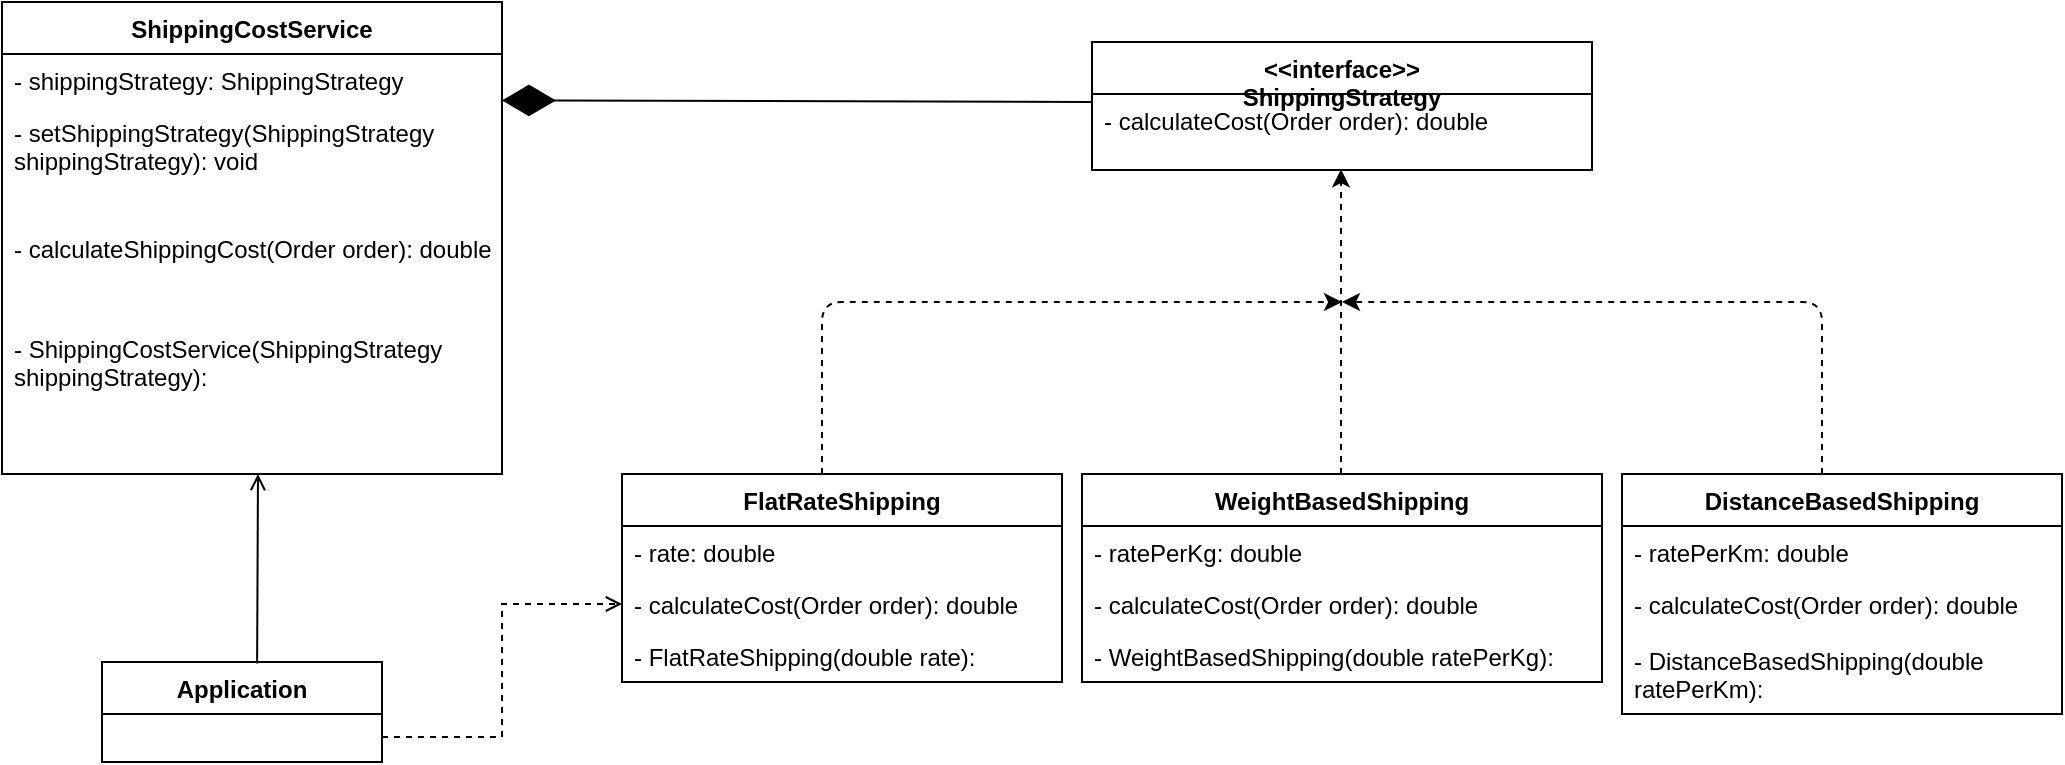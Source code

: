<mxfile>
    <diagram id="D_eqMPg-pUAQxlbPKOJ2" name="Page-1">
        <mxGraphModel dx="1570" dy="563" grid="1" gridSize="10" guides="1" tooltips="1" connect="1" arrows="1" fold="1" page="1" pageScale="1" pageWidth="850" pageHeight="1100" math="0" shadow="0">
            <root>
                <mxCell id="0"/>
                <mxCell id="1" parent="0"/>
                <mxCell id="2" value="ShippingCostService" style="swimlane;fontStyle=1;align=center;verticalAlign=top;childLayout=stackLayout;horizontal=1;startSize=26;horizontalStack=0;resizeParent=1;resizeParentMax=0;resizeLast=0;collapsible=1;marginBottom=0;whiteSpace=wrap;html=1;" parent="1" vertex="1">
                    <mxGeometry x="-60" y="30" width="250" height="236" as="geometry"/>
                </mxCell>
                <mxCell id="3" value="- shippingStrategy: ShippingStrategy" style="text;strokeColor=none;fillColor=none;align=left;verticalAlign=top;spacingLeft=4;spacingRight=4;overflow=hidden;rotatable=0;points=[[0,0.5],[1,0.5]];portConstraint=eastwest;whiteSpace=wrap;html=1;" parent="2" vertex="1">
                    <mxGeometry y="26" width="250" height="26" as="geometry"/>
                </mxCell>
                <mxCell id="4" value="- setShippingStrategy(ShippingStrategy shippingStrategy): void" style="text;strokeColor=none;fillColor=none;align=left;verticalAlign=top;spacingLeft=4;spacingRight=4;overflow=hidden;rotatable=0;points=[[0,0.5],[1,0.5]];portConstraint=eastwest;whiteSpace=wrap;html=1;" parent="2" vertex="1">
                    <mxGeometry y="52" width="250" height="58" as="geometry"/>
                </mxCell>
                <mxCell id="5" value="- calculateShippingCost(Order order): double" style="text;strokeColor=none;fillColor=none;align=left;verticalAlign=top;spacingLeft=4;spacingRight=4;overflow=hidden;rotatable=0;points=[[0,0.5],[1,0.5]];portConstraint=eastwest;whiteSpace=wrap;html=1;" parent="2" vertex="1">
                    <mxGeometry y="110" width="250" height="50" as="geometry"/>
                </mxCell>
                <mxCell id="6" value="- ShippingCostService(ShippingStrategy shippingStrategy): " style="text;strokeColor=none;fillColor=none;align=left;verticalAlign=top;spacingLeft=4;spacingRight=4;overflow=hidden;rotatable=0;points=[[0,0.5],[1,0.5]];portConstraint=eastwest;whiteSpace=wrap;html=1;" parent="2" vertex="1">
                    <mxGeometry y="160" width="250" height="76" as="geometry"/>
                </mxCell>
                <mxCell id="12" value="FlatRateShipping" style="swimlane;fontStyle=1;align=center;verticalAlign=top;childLayout=stackLayout;horizontal=1;startSize=26;horizontalStack=0;resizeParent=1;resizeParentMax=0;resizeLast=0;collapsible=1;marginBottom=0;whiteSpace=wrap;html=1;" parent="1" vertex="1">
                    <mxGeometry x="250" y="266" width="220" height="104" as="geometry">
                        <mxRectangle x="190" y="330" width="130" height="30" as="alternateBounds"/>
                    </mxGeometry>
                </mxCell>
                <mxCell id="13" value="- rate: double" style="text;strokeColor=none;fillColor=none;align=left;verticalAlign=top;spacingLeft=4;spacingRight=4;overflow=hidden;rotatable=0;points=[[0,0.5],[1,0.5]];portConstraint=eastwest;whiteSpace=wrap;html=1;" parent="12" vertex="1">
                    <mxGeometry y="26" width="220" height="26" as="geometry"/>
                </mxCell>
                <mxCell id="14" value="- calculateCost(Order order): double" style="text;strokeColor=none;fillColor=none;align=left;verticalAlign=top;spacingLeft=4;spacingRight=4;overflow=hidden;rotatable=0;points=[[0,0.5],[1,0.5]];portConstraint=eastwest;whiteSpace=wrap;html=1;" parent="12" vertex="1">
                    <mxGeometry y="52" width="220" height="26" as="geometry"/>
                </mxCell>
                <mxCell id="15" value="- FlatRateShipping(double rate): " style="text;strokeColor=none;fillColor=none;align=left;verticalAlign=top;spacingLeft=4;spacingRight=4;overflow=hidden;rotatable=0;points=[[0,0.5],[1,0.5]];portConstraint=eastwest;whiteSpace=wrap;html=1;" parent="12" vertex="1">
                    <mxGeometry y="78" width="220" height="26" as="geometry"/>
                </mxCell>
                <mxCell id="16" value="DistanceBasedShipping" style="swimlane;fontStyle=1;align=center;verticalAlign=top;childLayout=stackLayout;horizontal=1;startSize=26;horizontalStack=0;resizeParent=1;resizeParentMax=0;resizeLast=0;collapsible=1;marginBottom=0;whiteSpace=wrap;html=1;" parent="1" vertex="1">
                    <mxGeometry x="750" y="266" width="220" height="120" as="geometry"/>
                </mxCell>
                <mxCell id="17" value="- ratePerKm: double" style="text;strokeColor=none;fillColor=none;align=left;verticalAlign=top;spacingLeft=4;spacingRight=4;overflow=hidden;rotatable=0;points=[[0,0.5],[1,0.5]];portConstraint=eastwest;whiteSpace=wrap;html=1;" parent="16" vertex="1">
                    <mxGeometry y="26" width="220" height="26" as="geometry"/>
                </mxCell>
                <mxCell id="18" value="- calculateCost(Order order): double" style="text;strokeColor=none;fillColor=none;align=left;verticalAlign=top;spacingLeft=4;spacingRight=4;overflow=hidden;rotatable=0;points=[[0,0.5],[1,0.5]];portConstraint=eastwest;whiteSpace=wrap;html=1;" parent="16" vertex="1">
                    <mxGeometry y="52" width="220" height="28" as="geometry"/>
                </mxCell>
                <mxCell id="19" value="- DistanceBasedShipping(double ratePerKm): " style="text;strokeColor=none;fillColor=none;align=left;verticalAlign=top;spacingLeft=4;spacingRight=4;overflow=hidden;rotatable=0;points=[[0,0.5],[1,0.5]];portConstraint=eastwest;whiteSpace=wrap;html=1;" parent="16" vertex="1">
                    <mxGeometry y="80" width="220" height="40" as="geometry"/>
                </mxCell>
                <mxCell id="20" value="WeightBasedShipping" style="swimlane;fontStyle=1;align=center;verticalAlign=top;childLayout=stackLayout;horizontal=1;startSize=26;horizontalStack=0;resizeParent=1;resizeParentMax=0;resizeLast=0;collapsible=1;marginBottom=0;whiteSpace=wrap;html=1;" parent="1" vertex="1">
                    <mxGeometry x="480" y="266" width="260" height="104" as="geometry"/>
                </mxCell>
                <mxCell id="21" value="- ratePerKg: double" style="text;strokeColor=none;fillColor=none;align=left;verticalAlign=top;spacingLeft=4;spacingRight=4;overflow=hidden;rotatable=0;points=[[0,0.5],[1,0.5]];portConstraint=eastwest;whiteSpace=wrap;html=1;" parent="20" vertex="1">
                    <mxGeometry y="26" width="260" height="26" as="geometry"/>
                </mxCell>
                <mxCell id="22" value="- calculateCost(Order order): double" style="text;strokeColor=none;fillColor=none;align=left;verticalAlign=top;spacingLeft=4;spacingRight=4;overflow=hidden;rotatable=0;points=[[0,0.5],[1,0.5]];portConstraint=eastwest;whiteSpace=wrap;html=1;" parent="20" vertex="1">
                    <mxGeometry y="52" width="260" height="26" as="geometry"/>
                </mxCell>
                <mxCell id="23" value="- WeightBasedShipping(double ratePerKg): " style="text;strokeColor=none;fillColor=none;align=left;verticalAlign=top;spacingLeft=4;spacingRight=4;overflow=hidden;rotatable=0;points=[[0,0.5],[1,0.5]];portConstraint=eastwest;whiteSpace=wrap;html=1;" parent="20" vertex="1">
                    <mxGeometry y="78" width="260" height="26" as="geometry"/>
                </mxCell>
                <mxCell id="24" value="Application" style="swimlane;fontStyle=1;align=center;verticalAlign=top;childLayout=stackLayout;horizontal=1;startSize=26;horizontalStack=0;resizeParent=1;resizeParentMax=0;resizeLast=0;collapsible=1;marginBottom=0;whiteSpace=wrap;html=1;" parent="1" vertex="1">
                    <mxGeometry x="-10" y="360" width="140" height="50" as="geometry"/>
                </mxCell>
                <mxCell id="25" value="&lt;div&gt;&amp;lt;&amp;lt;interface&amp;gt;&amp;gt;&lt;/div&gt;ShippingStrategy" style="swimlane;fontStyle=1;align=center;verticalAlign=top;childLayout=stackLayout;horizontal=1;startSize=26;horizontalStack=0;resizeParent=1;resizeParentMax=0;resizeLast=0;collapsible=1;marginBottom=0;whiteSpace=wrap;html=1;" parent="1" vertex="1">
                    <mxGeometry x="485" y="50" width="250" height="64" as="geometry">
                        <mxRectangle x="350" y="410" width="130" height="30" as="alternateBounds"/>
                    </mxGeometry>
                </mxCell>
                <mxCell id="27" value="- calculateCost(Order order): double" style="text;strokeColor=none;fillColor=none;align=left;verticalAlign=top;spacingLeft=4;spacingRight=4;overflow=hidden;rotatable=0;points=[[0,0.5],[1,0.5]];portConstraint=eastwest;whiteSpace=wrap;html=1;" parent="25" vertex="1">
                    <mxGeometry y="26" width="250" height="38" as="geometry"/>
                </mxCell>
                <mxCell id="30" value="" style="html=1;labelBackgroundColor=#ffffff;startArrow=none;startFill=0;startSize=6;endArrow=classic;endFill=1;endSize=6;jettySize=auto;orthogonalLoop=1;strokeWidth=1;dashed=1;fontSize=14;" parent="1" edge="1">
                    <mxGeometry width="60" height="60" relative="1" as="geometry">
                        <mxPoint x="350" y="266" as="sourcePoint"/>
                        <mxPoint x="610" y="180" as="targetPoint"/>
                        <Array as="points">
                            <mxPoint x="350" y="180"/>
                        </Array>
                    </mxGeometry>
                </mxCell>
                <mxCell id="31" value="" style="html=1;labelBackgroundColor=#ffffff;startArrow=none;startFill=0;startSize=6;endArrow=classic;endFill=1;endSize=6;jettySize=auto;orthogonalLoop=1;strokeWidth=1;dashed=1;fontSize=14;entryX=0.498;entryY=0.989;entryDx=0;entryDy=0;entryPerimeter=0;" parent="1" target="27" edge="1">
                    <mxGeometry width="60" height="60" relative="1" as="geometry">
                        <mxPoint x="609.5" y="266" as="sourcePoint"/>
                        <mxPoint x="600" y="150" as="targetPoint"/>
                    </mxGeometry>
                </mxCell>
                <mxCell id="32" value="" style="html=1;labelBackgroundColor=#ffffff;startArrow=none;startFill=0;startSize=6;endArrow=classic;endFill=1;endSize=6;jettySize=auto;orthogonalLoop=1;strokeWidth=1;dashed=1;fontSize=14;" parent="1" edge="1">
                    <mxGeometry width="60" height="60" relative="1" as="geometry">
                        <mxPoint x="850" y="266" as="sourcePoint"/>
                        <mxPoint x="610" y="180" as="targetPoint"/>
                        <Array as="points">
                            <mxPoint x="850" y="180"/>
                        </Array>
                    </mxGeometry>
                </mxCell>
                <mxCell id="34" value="" style="endArrow=diamondThin;endFill=1;endSize=24;html=1;entryX=0.969;entryY=0.892;entryDx=0;entryDy=0;entryPerimeter=0;exitX=-0.002;exitY=0.105;exitDx=0;exitDy=0;exitPerimeter=0;" parent="1" source="27" edge="1">
                    <mxGeometry width="160" relative="1" as="geometry">
                        <mxPoint x="480" y="80" as="sourcePoint"/>
                        <mxPoint x="190" y="79.192" as="targetPoint"/>
                    </mxGeometry>
                </mxCell>
                <mxCell id="35" value="" style="html=1;labelBackgroundColor=#ffffff;jettySize=auto;orthogonalLoop=1;fontSize=14;rounded=0;jumpStyle=gap;edgeStyle=orthogonalEdgeStyle;startArrow=none;endArrow=open;strokeWidth=1;exitX=0.554;exitY=0.016;exitDx=0;exitDy=0;exitPerimeter=0;" parent="1" source="24" edge="1">
                    <mxGeometry width="48" height="48" relative="1" as="geometry">
                        <mxPoint x="20" y="314" as="sourcePoint"/>
                        <mxPoint x="68" y="266" as="targetPoint"/>
                    </mxGeometry>
                </mxCell>
                <mxCell id="37" value="" style="html=1;labelBackgroundColor=#ffffff;jettySize=auto;orthogonalLoop=1;fontSize=14;rounded=0;jumpStyle=gap;edgeStyle=orthogonalEdgeStyle;startArrow=none;endArrow=open;dashed=1;strokeWidth=1;exitX=1;exitY=0.75;exitDx=0;exitDy=0;entryX=0;entryY=0.5;entryDx=0;entryDy=0;" parent="1" source="24" target="14" edge="1">
                    <mxGeometry width="48" height="48" relative="1" as="geometry">
                        <mxPoint x="160" y="400" as="sourcePoint"/>
                        <mxPoint x="368" y="370" as="targetPoint"/>
                    </mxGeometry>
                </mxCell>
            </root>
        </mxGraphModel>
    </diagram>
</mxfile>